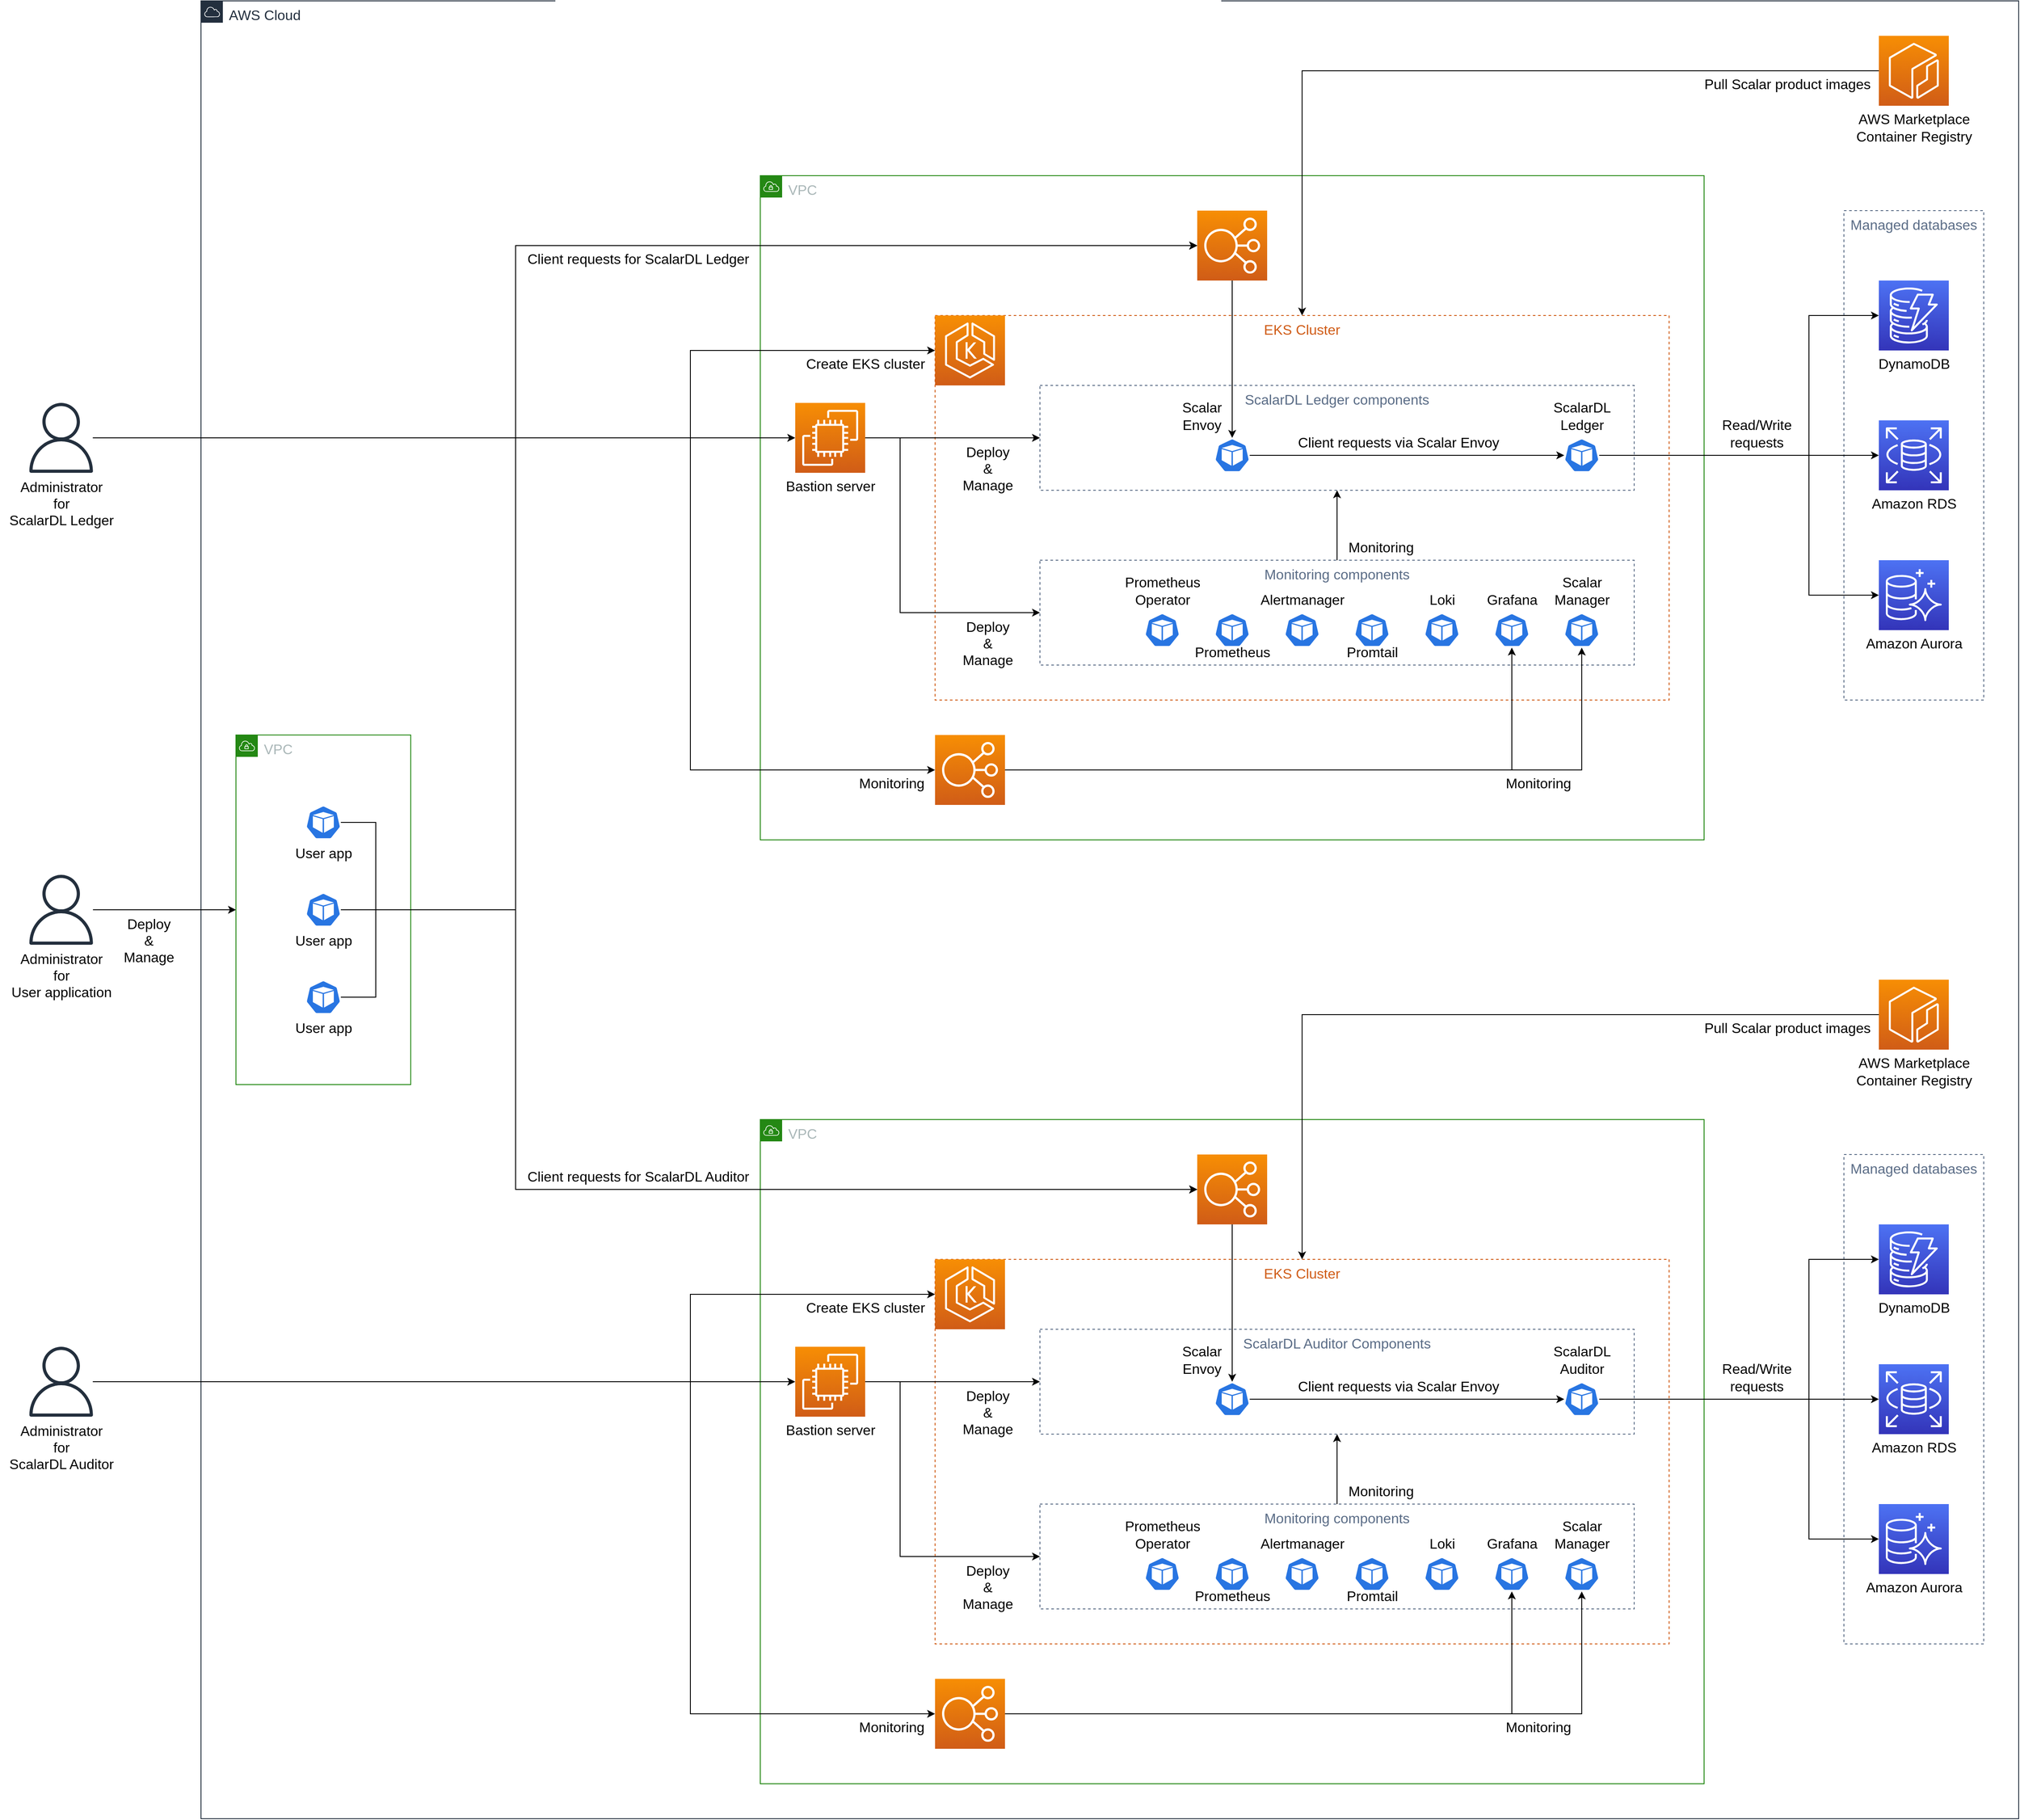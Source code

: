 <mxfile version="21.7.5" type="google">
  <diagram id="od8Rnb8N7IRgNO0WA-l_" name="ページ1">
    <mxGraphModel grid="1" page="1" gridSize="10" guides="1" tooltips="1" connect="1" arrows="1" fold="1" pageScale="1" pageWidth="827" pageHeight="1169" math="0" shadow="0">
      <root>
        <mxCell id="0" />
        <mxCell id="1" parent="0" />
        <mxCell id="UtOP1kqGwqF7ZHsXyCKP-1" style="edgeStyle=orthogonalEdgeStyle;rounded=0;orthogonalLoop=1;jettySize=auto;html=1;" edge="1" parent="1" source="HgVLZZirWQrIzzAw9O3i-4" target="Fg5_rdjPUznOXGDONwPo-4">
          <mxGeometry relative="1" as="geometry">
            <Array as="points">
              <mxPoint x="-920" y="1120" />
              <mxPoint x="-920" y="360" />
            </Array>
            <mxPoint x="-1120" y="1120.048" as="sourcePoint" />
          </mxGeometry>
        </mxCell>
        <mxCell id="UtOP1kqGwqF7ZHsXyCKP-7" style="edgeStyle=orthogonalEdgeStyle;rounded=0;orthogonalLoop=1;jettySize=auto;html=1;" edge="1" parent="1" source="HgVLZZirWQrIzzAw9O3i-4" target="kts-2amzLd4KtE07fWtA-125">
          <mxGeometry relative="1" as="geometry">
            <Array as="points">
              <mxPoint x="-920" y="1120" />
              <mxPoint x="-920" y="1440" />
            </Array>
            <mxPoint x="-1120" y="1120.048" as="sourcePoint" />
          </mxGeometry>
        </mxCell>
        <mxCell id="XumjTPw2hBYQ-sRrh7FU-17" value="EKS Cluster" style="fillColor=none;strokeColor=#D05C17;dashed=1;verticalAlign=top;fontStyle=0;fontColor=#D05C17;fontSize=16;" vertex="1" parent="1">
          <mxGeometry x="-440" y="440" width="840" height="440" as="geometry" />
        </mxCell>
        <mxCell id="XumjTPw2hBYQ-sRrh7FU-14" value="AWS Cloud" style="points=[[0,0],[0.25,0],[0.5,0],[0.75,0],[1,0],[1,0.25],[1,0.5],[1,0.75],[1,1],[0.75,1],[0.5,1],[0.25,1],[0,1],[0,0.75],[0,0.5],[0,0.25]];outlineConnect=0;gradientColor=none;html=1;whiteSpace=wrap;fontSize=16;fontStyle=0;container=0;pointerEvents=0;collapsible=0;recursiveResize=0;shape=mxgraph.aws4.group;grIcon=mxgraph.aws4.group_aws_cloud;strokeColor=#232F3E;fillColor=none;verticalAlign=top;align=left;spacingLeft=30;fontColor=#232F3E;dashed=0;movable=1;resizable=1;rotatable=1;deletable=1;editable=1;locked=0;connectable=1;" vertex="1" parent="1">
          <mxGeometry x="-1280" y="80" width="2080" height="2080" as="geometry" />
        </mxCell>
        <mxCell id="XumjTPw2hBYQ-sRrh7FU-15" value="VPC" style="points=[[0,0],[0.25,0],[0.5,0],[0.75,0],[1,0],[1,0.25],[1,0.5],[1,0.75],[1,1],[0.75,1],[0.5,1],[0.25,1],[0,1],[0,0.75],[0,0.5],[0,0.25]];outlineConnect=0;gradientColor=none;html=1;whiteSpace=wrap;fontSize=16;fontStyle=0;container=0;pointerEvents=0;collapsible=0;recursiveResize=0;shape=mxgraph.aws4.group;grIcon=mxgraph.aws4.group_vpc;strokeColor=#248814;fillColor=none;verticalAlign=top;align=left;spacingLeft=30;fontColor=#AAB7B8;dashed=0;" vertex="1" parent="1">
          <mxGeometry x="-640" y="280" width="1080" height="760" as="geometry" />
        </mxCell>
        <mxCell id="XumjTPw2hBYQ-sRrh7FU-35" style="edgeStyle=orthogonalEdgeStyle;rounded=0;orthogonalLoop=1;jettySize=auto;html=1;entryX=0;entryY=0.5;entryDx=0;entryDy=0;entryPerimeter=0;fontFamily=Helvetica;fontSize=12;fontColor=#D05C17;" edge="1" parent="1" source="XumjTPw2hBYQ-sRrh7FU-34" target="XumjTPw2hBYQ-sRrh7FU-30">
          <mxGeometry relative="1" as="geometry" />
        </mxCell>
        <mxCell id="eG7ZQN_vo8qLT-gt9y6S-61" style="edgeStyle=orthogonalEdgeStyle;rounded=0;orthogonalLoop=1;jettySize=auto;html=1;entryX=0;entryY=0.5;entryDx=0;entryDy=0;entryPerimeter=0;" edge="1" parent="1" source="XumjTPw2hBYQ-sRrh7FU-34" target="XumjTPw2hBYQ-sRrh7FU-16">
          <mxGeometry relative="1" as="geometry">
            <Array as="points">
              <mxPoint x="-720" y="580" />
              <mxPoint x="-720" y="480" />
            </Array>
          </mxGeometry>
        </mxCell>
        <mxCell id="XumjTPw2hBYQ-sRrh7FU-36" value="Managed databases" style="fillColor=none;strokeColor=#5A6C86;dashed=1;verticalAlign=top;fontStyle=0;fontColor=#5A6C86;fontFamily=Helvetica;fontSize=16;" vertex="1" parent="1">
          <mxGeometry x="600" y="320" width="160" height="560" as="geometry" />
        </mxCell>
        <mxCell id="XumjTPw2hBYQ-sRrh7FU-37" value="" style="sketch=0;points=[[0,0,0],[0.25,0,0],[0.5,0,0],[0.75,0,0],[1,0,0],[0,1,0],[0.25,1,0],[0.5,1,0],[0.75,1,0],[1,1,0],[0,0.25,0],[0,0.5,0],[0,0.75,0],[1,0.25,0],[1,0.5,0],[1,0.75,0]];outlineConnect=0;fontColor=#232F3E;gradientColor=#4D72F3;gradientDirection=north;fillColor=#3334B9;strokeColor=#ffffff;dashed=0;verticalLabelPosition=bottom;verticalAlign=top;align=center;html=1;fontSize=12;fontStyle=0;aspect=fixed;shape=mxgraph.aws4.resourceIcon;resIcon=mxgraph.aws4.dynamodb;fontFamily=Helvetica;" vertex="1" parent="1">
          <mxGeometry x="640" y="400" width="80" height="80" as="geometry" />
        </mxCell>
        <mxCell id="XumjTPw2hBYQ-sRrh7FU-38" value="" style="sketch=0;points=[[0,0,0],[0.25,0,0],[0.5,0,0],[0.75,0,0],[1,0,0],[0,1,0],[0.25,1,0],[0.5,1,0],[0.75,1,0],[1,1,0],[0,0.25,0],[0,0.5,0],[0,0.75,0],[1,0.25,0],[1,0.5,0],[1,0.75,0]];outlineConnect=0;fontColor=#232F3E;gradientColor=#4D72F3;gradientDirection=north;fillColor=#3334B9;strokeColor=#ffffff;dashed=0;verticalLabelPosition=bottom;verticalAlign=top;align=center;html=1;fontSize=12;fontStyle=0;aspect=fixed;shape=mxgraph.aws4.resourceIcon;resIcon=mxgraph.aws4.rds;fontFamily=Helvetica;" vertex="1" parent="1">
          <mxGeometry x="640" y="560" width="80" height="80" as="geometry" />
        </mxCell>
        <mxCell id="XumjTPw2hBYQ-sRrh7FU-39" value="" style="sketch=0;points=[[0,0,0],[0.25,0,0],[0.5,0,0],[0.75,0,0],[1,0,0],[0,1,0],[0.25,1,0],[0.5,1,0],[0.75,1,0],[1,1,0],[0,0.25,0],[0,0.5,0],[0,0.75,0],[1,0.25,0],[1,0.5,0],[1,0.75,0]];outlineConnect=0;fontColor=#232F3E;gradientColor=#4D72F3;gradientDirection=north;fillColor=#3334B9;strokeColor=#ffffff;dashed=0;verticalLabelPosition=bottom;verticalAlign=top;align=center;html=1;fontSize=12;fontStyle=0;aspect=fixed;shape=mxgraph.aws4.resourceIcon;resIcon=mxgraph.aws4.aurora;fontFamily=Helvetica;" vertex="1" parent="1">
          <mxGeometry x="640" y="720" width="80" height="80" as="geometry" />
        </mxCell>
        <mxCell id="eG7ZQN_vo8qLT-gt9y6S-23" style="edgeStyle=orthogonalEdgeStyle;rounded=0;orthogonalLoop=1;jettySize=auto;html=1;entryX=0;entryY=0.5;entryDx=0;entryDy=0;entryPerimeter=0;" edge="1" parent="1" source="HgVLZZirWQrIzzAw9O3i-12" target="XumjTPw2hBYQ-sRrh7FU-37">
          <mxGeometry relative="1" as="geometry">
            <Array as="points">
              <mxPoint x="560" y="600" />
              <mxPoint x="560" y="440" />
            </Array>
            <mxPoint x="320" y="600.057" as="sourcePoint" />
          </mxGeometry>
        </mxCell>
        <mxCell id="eG7ZQN_vo8qLT-gt9y6S-40" style="edgeStyle=orthogonalEdgeStyle;rounded=0;orthogonalLoop=1;jettySize=auto;html=1;" edge="1" parent="1" source="HgVLZZirWQrIzzAw9O3i-12" target="XumjTPw2hBYQ-sRrh7FU-39">
          <mxGeometry relative="1" as="geometry">
            <Array as="points">
              <mxPoint x="560" y="600" />
              <mxPoint x="560" y="760" />
            </Array>
            <mxPoint x="320" y="600.057" as="sourcePoint" />
          </mxGeometry>
        </mxCell>
        <mxCell id="eG7ZQN_vo8qLT-gt9y6S-41" style="edgeStyle=orthogonalEdgeStyle;rounded=0;orthogonalLoop=1;jettySize=auto;html=1;" edge="1" parent="1" source="HgVLZZirWQrIzzAw9O3i-12" target="XumjTPw2hBYQ-sRrh7FU-38">
          <mxGeometry relative="1" as="geometry">
            <Array as="points" />
            <mxPoint x="320" y="600.057" as="sourcePoint" />
          </mxGeometry>
        </mxCell>
        <mxCell id="XumjTPw2hBYQ-sRrh7FU-16" value="" style="sketch=0;points=[[0,0,0],[0.25,0,0],[0.5,0,0],[0.75,0,0],[1,0,0],[0,1,0],[0.25,1,0],[0.5,1,0],[0.75,1,0],[1,1,0],[0,0.25,0],[0,0.5,0],[0,0.75,0],[1,0.25,0],[1,0.5,0],[1,0.75,0]];outlineConnect=0;fontColor=#232F3E;gradientColor=#F78E04;gradientDirection=north;fillColor=#D05C17;strokeColor=#ffffff;dashed=0;verticalLabelPosition=bottom;verticalAlign=top;align=center;html=1;fontSize=12;fontStyle=0;aspect=fixed;shape=mxgraph.aws4.resourceIcon;resIcon=mxgraph.aws4.eks;" vertex="1" parent="1">
          <mxGeometry x="-440" y="440" width="80" height="80" as="geometry" />
        </mxCell>
        <mxCell id="brlSZmtD2Ir3JxHjp8Tb-2" style="edgeStyle=orthogonalEdgeStyle;rounded=0;orthogonalLoop=1;jettySize=auto;html=1;entryX=0.5;entryY=1;entryDx=0;entryDy=0;" edge="1" parent="1" source="XumjTPw2hBYQ-sRrh7FU-18" target="XumjTPw2hBYQ-sRrh7FU-22">
          <mxGeometry relative="1" as="geometry" />
        </mxCell>
        <mxCell id="XumjTPw2hBYQ-sRrh7FU-18" value="Monitoring components" style="fillColor=none;strokeColor=#5A6C86;dashed=1;verticalAlign=top;fontStyle=0;fontColor=#5A6C86;fontFamily=Helvetica;fontSize=16;" vertex="1" parent="1">
          <mxGeometry x="-320" y="720" width="680" height="120" as="geometry" />
        </mxCell>
        <mxCell id="XumjTPw2hBYQ-sRrh7FU-22" value="ScalarDL Ledger components" style="fillColor=none;strokeColor=#5A6C86;dashed=1;verticalAlign=top;fontStyle=0;fontColor=#5A6C86;fontFamily=Helvetica;fontSize=16;" vertex="1" parent="1">
          <mxGeometry x="-320" y="520" width="680" height="120" as="geometry" />
        </mxCell>
        <mxCell id="XumjTPw2hBYQ-sRrh7FU-32" value="" style="edgeStyle=orthogonalEdgeStyle;rounded=0;orthogonalLoop=1;jettySize=auto;html=1;fontFamily=Helvetica;fontSize=12;fontColor=#D05C17;exitX=1;exitY=0.5;exitDx=0;exitDy=0;exitPerimeter=0;entryX=0;entryY=0.5;entryDx=0;entryDy=0;" edge="1" parent="1" source="XumjTPw2hBYQ-sRrh7FU-30" target="XumjTPw2hBYQ-sRrh7FU-18">
          <mxGeometry relative="1" as="geometry">
            <Array as="points">
              <mxPoint x="-480" y="580" />
              <mxPoint x="-480" y="780" />
            </Array>
          </mxGeometry>
        </mxCell>
        <mxCell id="XumjTPw2hBYQ-sRrh7FU-33" value="" style="edgeStyle=orthogonalEdgeStyle;rounded=0;orthogonalLoop=1;jettySize=auto;html=1;fontFamily=Helvetica;fontSize=12;fontColor=#D05C17;entryX=0;entryY=0.5;entryDx=0;entryDy=0;exitX=1;exitY=0.5;exitDx=0;exitDy=0;exitPerimeter=0;" edge="1" parent="1" source="XumjTPw2hBYQ-sRrh7FU-30" target="XumjTPw2hBYQ-sRrh7FU-22">
          <mxGeometry relative="1" as="geometry">
            <mxPoint x="-520" y="400" as="sourcePoint" />
            <Array as="points">
              <mxPoint x="-510" y="580" />
              <mxPoint x="-510" y="580" />
            </Array>
          </mxGeometry>
        </mxCell>
        <mxCell id="XumjTPw2hBYQ-sRrh7FU-30" value="" style="sketch=0;points=[[0,0,0],[0.25,0,0],[0.5,0,0],[0.75,0,0],[1,0,0],[0,1,0],[0.25,1,0],[0.5,1,0],[0.75,1,0],[1,1,0],[0,0.25,0],[0,0.5,0],[0,0.75,0],[1,0.25,0],[1,0.5,0],[1,0.75,0]];outlineConnect=0;fontColor=#232F3E;gradientColor=#F78E04;gradientDirection=north;fillColor=#D05C17;strokeColor=#ffffff;dashed=0;verticalLabelPosition=bottom;verticalAlign=top;align=center;html=1;fontSize=12;fontStyle=0;aspect=fixed;shape=mxgraph.aws4.resourceIcon;resIcon=mxgraph.aws4.ec2;fontFamily=Helvetica;" vertex="1" parent="1">
          <mxGeometry x="-600" y="540" width="80" height="80" as="geometry" />
        </mxCell>
        <mxCell id="eG7ZQN_vo8qLT-gt9y6S-24" style="edgeStyle=orthogonalEdgeStyle;rounded=0;orthogonalLoop=1;jettySize=auto;html=1;" edge="1" parent="1" source="HgVLZZirWQrIzzAw9O3i-11" target="HgVLZZirWQrIzzAw9O3i-12">
          <mxGeometry relative="1" as="geometry">
            <mxPoint x="-80" y="600" as="sourcePoint" />
            <mxPoint x="280" y="600.057" as="targetPoint" />
          </mxGeometry>
        </mxCell>
        <mxCell id="eG7ZQN_vo8qLT-gt9y6S-35" value="Monitoring" style="text;html=1;align=center;verticalAlign=middle;resizable=0;points=[];autosize=1;strokeColor=none;fillColor=none;fontSize=16;" vertex="1" parent="1">
          <mxGeometry x="20" y="690" width="100" height="30" as="geometry" />
        </mxCell>
        <mxCell id="eG7ZQN_vo8qLT-gt9y6S-36" value="Bastion server" style="text;html=1;align=center;verticalAlign=middle;resizable=0;points=[];autosize=1;strokeColor=none;fillColor=none;fontSize=16;" vertex="1" parent="1">
          <mxGeometry x="-625" y="620.0" width="130" height="30" as="geometry" />
        </mxCell>
        <mxCell id="eG7ZQN_vo8qLT-gt9y6S-38" value="Deploy&lt;br&gt;&amp;amp;&lt;br&gt;Manage" style="text;html=1;align=center;verticalAlign=middle;resizable=0;points=[];autosize=1;strokeColor=none;fillColor=none;fontSize=16;" vertex="1" parent="1">
          <mxGeometry x="-420" y="580" width="80" height="70" as="geometry" />
        </mxCell>
        <mxCell id="eG7ZQN_vo8qLT-gt9y6S-45" style="edgeStyle=orthogonalEdgeStyle;rounded=0;orthogonalLoop=1;jettySize=auto;html=1;entryX=0.5;entryY=1;entryDx=0;entryDy=0;entryPerimeter=0;" edge="1" parent="1" source="eG7ZQN_vo8qLT-gt9y6S-44" target="HgVLZZirWQrIzzAw9O3i-20">
          <mxGeometry relative="1" as="geometry">
            <mxPoint x="300" y="812.841" as="targetPoint" />
          </mxGeometry>
        </mxCell>
        <mxCell id="eG7ZQN_vo8qLT-gt9y6S-50" style="edgeStyle=orthogonalEdgeStyle;rounded=0;orthogonalLoop=1;jettySize=auto;html=1;entryX=0.5;entryY=1;entryDx=0;entryDy=0;entryPerimeter=0;" edge="1" parent="1" source="eG7ZQN_vo8qLT-gt9y6S-44" target="HgVLZZirWQrIzzAw9O3i-26">
          <mxGeometry relative="1" as="geometry">
            <mxPoint x="220" y="812.841" as="targetPoint" />
          </mxGeometry>
        </mxCell>
        <mxCell id="eG7ZQN_vo8qLT-gt9y6S-44" value="" style="sketch=0;points=[[0,0,0],[0.25,0,0],[0.5,0,0],[0.75,0,0],[1,0,0],[0,1,0],[0.25,1,0],[0.5,1,0],[0.75,1,0],[1,1,0],[0,0.25,0],[0,0.5,0],[0,0.75,0],[1,0.25,0],[1,0.5,0],[1,0.75,0]];outlineConnect=0;fontColor=#232F3E;gradientColor=#F78E04;gradientDirection=north;fillColor=#D05C17;strokeColor=#ffffff;dashed=0;verticalLabelPosition=bottom;verticalAlign=top;align=center;html=1;fontSize=12;fontStyle=0;aspect=fixed;shape=mxgraph.aws4.resourceIcon;resIcon=mxgraph.aws4.elastic_load_balancing;" vertex="1" parent="1">
          <mxGeometry x="-440" y="920" width="80" height="80" as="geometry" />
        </mxCell>
        <mxCell id="eG7ZQN_vo8qLT-gt9y6S-49" value="Monitoring" style="text;html=1;align=center;verticalAlign=middle;resizable=0;points=[];autosize=1;strokeColor=none;fillColor=none;fontSize=16;" vertex="1" parent="1">
          <mxGeometry x="-540" y="960" width="100" height="30" as="geometry" />
        </mxCell>
        <mxCell id="tqQFtVf9cBMd6XpxgD0x-11" style="edgeStyle=orthogonalEdgeStyle;rounded=0;orthogonalLoop=1;jettySize=auto;html=1;entryX=0;entryY=0.5;entryDx=0;entryDy=0;entryPerimeter=0;" edge="1" parent="1" source="XumjTPw2hBYQ-sRrh7FU-34" target="eG7ZQN_vo8qLT-gt9y6S-44">
          <mxGeometry relative="1" as="geometry">
            <Array as="points">
              <mxPoint x="-720" y="580" />
              <mxPoint x="-720" y="960" />
            </Array>
          </mxGeometry>
        </mxCell>
        <mxCell id="eG7ZQN_vo8qLT-gt9y6S-51" value="Administrator&lt;br style=&quot;font-size: 16px;&quot;&gt;for&lt;br style=&quot;font-size: 16px;&quot;&gt;ScalarDL Ledger" style="text;html=1;align=center;verticalAlign=middle;resizable=0;points=[];autosize=1;strokeColor=none;fillColor=none;fontSize=16;" vertex="1" parent="1">
          <mxGeometry x="-1510" y="620" width="140" height="70" as="geometry" />
        </mxCell>
        <mxCell id="tqQFtVf9cBMd6XpxgD0x-10" style="edgeStyle=orthogonalEdgeStyle;rounded=0;orthogonalLoop=1;jettySize=auto;html=1;" edge="1" parent="1" source="eG7ZQN_vo8qLT-gt9y6S-53" target="XumjTPw2hBYQ-sRrh7FU-17">
          <mxGeometry relative="1" as="geometry">
            <Array as="points">
              <mxPoint x="-20" y="160" />
            </Array>
          </mxGeometry>
        </mxCell>
        <mxCell id="eG7ZQN_vo8qLT-gt9y6S-53" value="" style="sketch=0;points=[[0,0,0],[0.25,0,0],[0.5,0,0],[0.75,0,0],[1,0,0],[0,1,0],[0.25,1,0],[0.5,1,0],[0.75,1,0],[1,1,0],[0,0.25,0],[0,0.5,0],[0,0.75,0],[1,0.25,0],[1,0.5,0],[1,0.75,0]];outlineConnect=0;fontColor=#232F3E;gradientColor=#F78E04;gradientDirection=north;fillColor=#D05C17;strokeColor=#ffffff;dashed=0;verticalLabelPosition=bottom;verticalAlign=top;align=center;html=1;fontSize=12;fontStyle=0;aspect=fixed;shape=mxgraph.aws4.resourceIcon;resIcon=mxgraph.aws4.ecr;" vertex="1" parent="1">
          <mxGeometry x="640" y="120" width="80" height="80" as="geometry" />
        </mxCell>
        <mxCell id="eG7ZQN_vo8qLT-gt9y6S-55" value="AWS Marketplace&lt;br style=&quot;font-size: 16px;&quot;&gt;Container Registry" style="text;html=1;align=center;verticalAlign=middle;resizable=0;points=[];autosize=1;strokeColor=none;fillColor=none;fontSize=16;" vertex="1" parent="1">
          <mxGeometry x="600" y="200" width="160" height="50" as="geometry" />
        </mxCell>
        <mxCell id="eG7ZQN_vo8qLT-gt9y6S-57" value="Pull Scalar product images" style="text;html=1;align=center;verticalAlign=middle;resizable=0;points=[];autosize=1;strokeColor=none;fillColor=none;fontSize=16;" vertex="1" parent="1">
          <mxGeometry x="430" y="160" width="210" height="30" as="geometry" />
        </mxCell>
        <mxCell id="eG7ZQN_vo8qLT-gt9y6S-59" value="Create EKS cluster" style="text;html=1;align=center;verticalAlign=middle;resizable=0;points=[];autosize=1;strokeColor=none;fillColor=none;fontSize=16;" vertex="1" parent="1">
          <mxGeometry x="-600" y="480" width="160" height="30" as="geometry" />
        </mxCell>
        <mxCell id="eG7ZQN_vo8qLT-gt9y6S-69" value="DynamoDB" style="text;html=1;align=center;verticalAlign=middle;resizable=0;points=[];autosize=1;strokeColor=none;fillColor=none;fontSize=16;" vertex="1" parent="1">
          <mxGeometry x="625" y="480" width="110" height="30" as="geometry" />
        </mxCell>
        <mxCell id="eG7ZQN_vo8qLT-gt9y6S-70" value="Amazon RDS" style="text;html=1;align=center;verticalAlign=middle;resizable=0;points=[];autosize=1;strokeColor=none;fillColor=none;fontSize=16;" vertex="1" parent="1">
          <mxGeometry x="620" y="640" width="120" height="30" as="geometry" />
        </mxCell>
        <mxCell id="eG7ZQN_vo8qLT-gt9y6S-71" value="Amazon Aurora" style="text;html=1;align=center;verticalAlign=middle;resizable=0;points=[];autosize=1;strokeColor=none;fillColor=none;fontSize=16;" vertex="1" parent="1">
          <mxGeometry x="615" y="800" width="130" height="30" as="geometry" />
        </mxCell>
        <mxCell id="eG7ZQN_vo8qLT-gt9y6S-73" value="Client requests via Scalar Envoy" style="text;html=1;align=center;verticalAlign=middle;resizable=0;points=[];autosize=1;strokeColor=none;fillColor=none;fontSize=16;" vertex="1" parent="1">
          <mxGeometry x="-35" y="570" width="250" height="30" as="geometry" />
        </mxCell>
        <mxCell id="eG7ZQN_vo8qLT-gt9y6S-74" value="Read/Write&lt;br style=&quot;font-size: 16px;&quot;&gt;requests" style="text;html=1;align=center;verticalAlign=middle;resizable=0;points=[];autosize=1;strokeColor=none;fillColor=none;fontSize=16;" vertex="1" parent="1">
          <mxGeometry x="450" y="550.0" width="100" height="50" as="geometry" />
        </mxCell>
        <mxCell id="tqQFtVf9cBMd6XpxgD0x-13" value="Deploy&lt;br&gt;&amp;amp;&lt;br&gt;Manage" style="text;html=1;align=center;verticalAlign=middle;resizable=0;points=[];autosize=1;strokeColor=none;fillColor=none;fontSize=16;" vertex="1" parent="1">
          <mxGeometry x="-420" y="780" width="80" height="70" as="geometry" />
        </mxCell>
        <mxCell id="XumjTPw2hBYQ-sRrh7FU-34" value="" style="sketch=0;outlineConnect=0;fontColor=#232F3E;gradientColor=none;fillColor=#232F3D;strokeColor=none;dashed=0;verticalLabelPosition=bottom;verticalAlign=top;align=center;html=1;fontSize=12;fontStyle=0;aspect=fixed;pointerEvents=1;shape=mxgraph.aws4.user;fontFamily=Helvetica;" vertex="1" parent="1">
          <mxGeometry x="-1480" y="540" width="80" height="80" as="geometry" />
        </mxCell>
        <mxCell id="tqQFtVf9cBMd6XpxgD0x-21" value="Monitoring" style="text;html=1;align=center;verticalAlign=middle;resizable=0;points=[];autosize=1;strokeColor=none;fillColor=none;fontSize=16;" vertex="1" parent="1">
          <mxGeometry x="200" y="960" width="100" height="30" as="geometry" />
        </mxCell>
        <mxCell id="UtOP1kqGwqF7ZHsXyCKP-9" style="edgeStyle=orthogonalEdgeStyle;rounded=0;orthogonalLoop=1;jettySize=auto;html=1;entryX=0.5;entryY=0;entryDx=0;entryDy=0;entryPerimeter=0;" edge="1" parent="1" source="Fg5_rdjPUznOXGDONwPo-4" target="HgVLZZirWQrIzzAw9O3i-11">
          <mxGeometry relative="1" as="geometry">
            <mxPoint x="-100" y="587.159" as="targetPoint" />
          </mxGeometry>
        </mxCell>
        <mxCell id="Fg5_rdjPUznOXGDONwPo-4" value="" style="sketch=0;points=[[0,0,0],[0.25,0,0],[0.5,0,0],[0.75,0,0],[1,0,0],[0,1,0],[0.25,1,0],[0.5,1,0],[0.75,1,0],[1,1,0],[0,0.25,0],[0,0.5,0],[0,0.75,0],[1,0.25,0],[1,0.5,0],[1,0.75,0]];outlineConnect=0;fontColor=#232F3E;gradientColor=#F78E04;gradientDirection=north;fillColor=#D05C17;strokeColor=#ffffff;dashed=0;verticalLabelPosition=bottom;verticalAlign=top;align=center;html=1;fontSize=12;fontStyle=0;aspect=fixed;shape=mxgraph.aws4.resourceIcon;resIcon=mxgraph.aws4.elastic_load_balancing;" vertex="1" parent="1">
          <mxGeometry x="-140" y="320" width="80" height="80" as="geometry" />
        </mxCell>
        <mxCell id="kts-2amzLd4KtE07fWtA-66" value="EKS Cluster" style="fillColor=none;strokeColor=#D05C17;dashed=1;verticalAlign=top;fontStyle=0;fontColor=#D05C17;fontSize=16;" vertex="1" parent="1">
          <mxGeometry x="-440" y="1520" width="840" height="440" as="geometry" />
        </mxCell>
        <mxCell id="kts-2amzLd4KtE07fWtA-68" value="VPC" style="points=[[0,0],[0.25,0],[0.5,0],[0.75,0],[1,0],[1,0.25],[1,0.5],[1,0.75],[1,1],[0.75,1],[0.5,1],[0.25,1],[0,1],[0,0.75],[0,0.5],[0,0.25]];outlineConnect=0;gradientColor=none;html=1;whiteSpace=wrap;fontSize=16;fontStyle=0;container=0;pointerEvents=0;collapsible=0;recursiveResize=0;shape=mxgraph.aws4.group;grIcon=mxgraph.aws4.group_vpc;strokeColor=#248814;fillColor=none;verticalAlign=top;align=left;spacingLeft=30;fontColor=#AAB7B8;dashed=0;" vertex="1" parent="1">
          <mxGeometry x="-640" y="1360" width="1080" height="760" as="geometry" />
        </mxCell>
        <mxCell id="kts-2amzLd4KtE07fWtA-69" value="Managed databases" style="fillColor=none;strokeColor=#5A6C86;dashed=1;verticalAlign=top;fontStyle=0;fontColor=#5A6C86;fontFamily=Helvetica;fontSize=16;" vertex="1" parent="1">
          <mxGeometry x="600" y="1400" width="160" height="560" as="geometry" />
        </mxCell>
        <mxCell id="kts-2amzLd4KtE07fWtA-70" value="" style="sketch=0;points=[[0,0,0],[0.25,0,0],[0.5,0,0],[0.75,0,0],[1,0,0],[0,1,0],[0.25,1,0],[0.5,1,0],[0.75,1,0],[1,1,0],[0,0.25,0],[0,0.5,0],[0,0.75,0],[1,0.25,0],[1,0.5,0],[1,0.75,0]];outlineConnect=0;fontColor=#232F3E;gradientColor=#4D72F3;gradientDirection=north;fillColor=#3334B9;strokeColor=#ffffff;dashed=0;verticalLabelPosition=bottom;verticalAlign=top;align=center;html=1;fontSize=12;fontStyle=0;aspect=fixed;shape=mxgraph.aws4.resourceIcon;resIcon=mxgraph.aws4.dynamodb;fontFamily=Helvetica;" vertex="1" parent="1">
          <mxGeometry x="640" y="1480" width="80" height="80" as="geometry" />
        </mxCell>
        <mxCell id="kts-2amzLd4KtE07fWtA-71" value="" style="sketch=0;points=[[0,0,0],[0.25,0,0],[0.5,0,0],[0.75,0,0],[1,0,0],[0,1,0],[0.25,1,0],[0.5,1,0],[0.75,1,0],[1,1,0],[0,0.25,0],[0,0.5,0],[0,0.75,0],[1,0.25,0],[1,0.5,0],[1,0.75,0]];outlineConnect=0;fontColor=#232F3E;gradientColor=#4D72F3;gradientDirection=north;fillColor=#3334B9;strokeColor=#ffffff;dashed=0;verticalLabelPosition=bottom;verticalAlign=top;align=center;html=1;fontSize=12;fontStyle=0;aspect=fixed;shape=mxgraph.aws4.resourceIcon;resIcon=mxgraph.aws4.rds;fontFamily=Helvetica;" vertex="1" parent="1">
          <mxGeometry x="640" y="1640" width="80" height="80" as="geometry" />
        </mxCell>
        <mxCell id="kts-2amzLd4KtE07fWtA-72" value="" style="sketch=0;points=[[0,0,0],[0.25,0,0],[0.5,0,0],[0.75,0,0],[1,0,0],[0,1,0],[0.25,1,0],[0.5,1,0],[0.75,1,0],[1,1,0],[0,0.25,0],[0,0.5,0],[0,0.75,0],[1,0.25,0],[1,0.5,0],[1,0.75,0]];outlineConnect=0;fontColor=#232F3E;gradientColor=#4D72F3;gradientDirection=north;fillColor=#3334B9;strokeColor=#ffffff;dashed=0;verticalLabelPosition=bottom;verticalAlign=top;align=center;html=1;fontSize=12;fontStyle=0;aspect=fixed;shape=mxgraph.aws4.resourceIcon;resIcon=mxgraph.aws4.aurora;fontFamily=Helvetica;" vertex="1" parent="1">
          <mxGeometry x="640" y="1800" width="80" height="80" as="geometry" />
        </mxCell>
        <mxCell id="kts-2amzLd4KtE07fWtA-73" style="edgeStyle=orthogonalEdgeStyle;rounded=0;orthogonalLoop=1;jettySize=auto;html=1;entryX=0;entryY=0.5;entryDx=0;entryDy=0;entryPerimeter=0;" edge="1" parent="1" source="HgVLZZirWQrIzzAw9O3i-30" target="kts-2amzLd4KtE07fWtA-70">
          <mxGeometry relative="1" as="geometry">
            <Array as="points">
              <mxPoint x="560" y="1680" />
              <mxPoint x="560" y="1520" />
            </Array>
            <mxPoint x="320" y="1680.04" as="sourcePoint" />
          </mxGeometry>
        </mxCell>
        <mxCell id="kts-2amzLd4KtE07fWtA-74" style="edgeStyle=orthogonalEdgeStyle;rounded=0;orthogonalLoop=1;jettySize=auto;html=1;" edge="1" parent="1" source="HgVLZZirWQrIzzAw9O3i-30" target="kts-2amzLd4KtE07fWtA-72">
          <mxGeometry relative="1" as="geometry">
            <Array as="points">
              <mxPoint x="560" y="1680" />
              <mxPoint x="560" y="1840" />
            </Array>
            <mxPoint x="320" y="1680.04" as="sourcePoint" />
          </mxGeometry>
        </mxCell>
        <mxCell id="kts-2amzLd4KtE07fWtA-75" style="edgeStyle=orthogonalEdgeStyle;rounded=0;orthogonalLoop=1;jettySize=auto;html=1;" edge="1" parent="1" source="HgVLZZirWQrIzzAw9O3i-30" target="kts-2amzLd4KtE07fWtA-71">
          <mxGeometry relative="1" as="geometry">
            <Array as="points" />
            <mxPoint x="320" y="1680.04" as="sourcePoint" />
          </mxGeometry>
        </mxCell>
        <mxCell id="kts-2amzLd4KtE07fWtA-76" value="" style="sketch=0;points=[[0,0,0],[0.25,0,0],[0.5,0,0],[0.75,0,0],[1,0,0],[0,1,0],[0.25,1,0],[0.5,1,0],[0.75,1,0],[1,1,0],[0,0.25,0],[0,0.5,0],[0,0.75,0],[1,0.25,0],[1,0.5,0],[1,0.75,0]];outlineConnect=0;fontColor=#232F3E;gradientColor=#F78E04;gradientDirection=north;fillColor=#D05C17;strokeColor=#ffffff;dashed=0;verticalLabelPosition=bottom;verticalAlign=top;align=center;html=1;fontSize=12;fontStyle=0;aspect=fixed;shape=mxgraph.aws4.resourceIcon;resIcon=mxgraph.aws4.eks;" vertex="1" parent="1">
          <mxGeometry x="-440" y="1520" width="80" height="80" as="geometry" />
        </mxCell>
        <mxCell id="brlSZmtD2Ir3JxHjp8Tb-1" style="edgeStyle=orthogonalEdgeStyle;rounded=0;orthogonalLoop=1;jettySize=auto;html=1;entryX=0.5;entryY=1;entryDx=0;entryDy=0;" edge="1" parent="1" source="kts-2amzLd4KtE07fWtA-80" target="kts-2amzLd4KtE07fWtA-81">
          <mxGeometry relative="1" as="geometry" />
        </mxCell>
        <mxCell id="kts-2amzLd4KtE07fWtA-80" value="Monitoring components" style="fillColor=none;strokeColor=#5A6C86;dashed=1;verticalAlign=top;fontStyle=0;fontColor=#5A6C86;fontFamily=Helvetica;fontSize=16;" vertex="1" parent="1">
          <mxGeometry x="-320" y="1800" width="680" height="120" as="geometry" />
        </mxCell>
        <mxCell id="kts-2amzLd4KtE07fWtA-81" value="ScalarDL Auditor Components" style="fillColor=none;strokeColor=#5A6C86;dashed=1;verticalAlign=top;fontStyle=0;fontColor=#5A6C86;fontFamily=Helvetica;fontSize=16;" vertex="1" parent="1">
          <mxGeometry x="-320" y="1600" width="680" height="120" as="geometry" />
        </mxCell>
        <mxCell id="kts-2amzLd4KtE07fWtA-82" value="" style="edgeStyle=orthogonalEdgeStyle;rounded=0;orthogonalLoop=1;jettySize=auto;html=1;fontFamily=Helvetica;fontSize=12;fontColor=#D05C17;exitX=1;exitY=0.5;exitDx=0;exitDy=0;exitPerimeter=0;entryX=0;entryY=0.5;entryDx=0;entryDy=0;" edge="1" parent="1" source="kts-2amzLd4KtE07fWtA-84" target="kts-2amzLd4KtE07fWtA-80">
          <mxGeometry relative="1" as="geometry">
            <Array as="points">
              <mxPoint x="-480" y="1660" />
              <mxPoint x="-480" y="1860" />
            </Array>
          </mxGeometry>
        </mxCell>
        <mxCell id="kts-2amzLd4KtE07fWtA-83" value="" style="edgeStyle=orthogonalEdgeStyle;rounded=0;orthogonalLoop=1;jettySize=auto;html=1;fontFamily=Helvetica;fontSize=12;fontColor=#D05C17;entryX=0;entryY=0.5;entryDx=0;entryDy=0;exitX=1;exitY=0.5;exitDx=0;exitDy=0;exitPerimeter=0;" edge="1" parent="1" source="kts-2amzLd4KtE07fWtA-84" target="kts-2amzLd4KtE07fWtA-81">
          <mxGeometry relative="1" as="geometry">
            <mxPoint x="-520" y="1480" as="sourcePoint" />
            <Array as="points">
              <mxPoint x="-510" y="1660" />
              <mxPoint x="-510" y="1660" />
            </Array>
          </mxGeometry>
        </mxCell>
        <mxCell id="kts-2amzLd4KtE07fWtA-84" value="" style="sketch=0;points=[[0,0,0],[0.25,0,0],[0.5,0,0],[0.75,0,0],[1,0,0],[0,1,0],[0.25,1,0],[0.5,1,0],[0.75,1,0],[1,1,0],[0,0.25,0],[0,0.5,0],[0,0.75,0],[1,0.25,0],[1,0.5,0],[1,0.75,0]];outlineConnect=0;fontColor=#232F3E;gradientColor=#F78E04;gradientDirection=north;fillColor=#D05C17;strokeColor=#ffffff;dashed=0;verticalLabelPosition=bottom;verticalAlign=top;align=center;html=1;fontSize=12;fontStyle=0;aspect=fixed;shape=mxgraph.aws4.resourceIcon;resIcon=mxgraph.aws4.ec2;fontFamily=Helvetica;" vertex="1" parent="1">
          <mxGeometry x="-600" y="1620" width="80" height="80" as="geometry" />
        </mxCell>
        <mxCell id="kts-2amzLd4KtE07fWtA-94" style="edgeStyle=orthogonalEdgeStyle;rounded=0;orthogonalLoop=1;jettySize=auto;html=1;" edge="1" parent="1" source="HgVLZZirWQrIzzAw9O3i-31" target="HgVLZZirWQrIzzAw9O3i-30">
          <mxGeometry relative="1" as="geometry">
            <mxPoint x="-80" y="1680" as="sourcePoint" />
            <mxPoint x="280" y="1680.04" as="targetPoint" />
          </mxGeometry>
        </mxCell>
        <mxCell id="kts-2amzLd4KtE07fWtA-100" value="Monitoring" style="text;html=1;align=center;verticalAlign=middle;resizable=0;points=[];autosize=1;strokeColor=none;fillColor=none;fontSize=16;" vertex="1" parent="1">
          <mxGeometry x="20" y="1770" width="100" height="30" as="geometry" />
        </mxCell>
        <mxCell id="kts-2amzLd4KtE07fWtA-101" value="Bastion server" style="text;html=1;align=center;verticalAlign=middle;resizable=0;points=[];autosize=1;strokeColor=none;fillColor=none;fontSize=16;" vertex="1" parent="1">
          <mxGeometry x="-625" y="1700" width="130" height="30" as="geometry" />
        </mxCell>
        <mxCell id="kts-2amzLd4KtE07fWtA-102" value="Deploy&lt;br&gt;&amp;amp;&lt;br&gt;Manage" style="text;html=1;align=center;verticalAlign=middle;resizable=0;points=[];autosize=1;strokeColor=none;fillColor=none;fontSize=16;" vertex="1" parent="1">
          <mxGeometry x="-420" y="1660" width="80" height="70" as="geometry" />
        </mxCell>
        <mxCell id="kts-2amzLd4KtE07fWtA-103" style="edgeStyle=orthogonalEdgeStyle;rounded=0;orthogonalLoop=1;jettySize=auto;html=1;entryX=0.5;entryY=1;entryDx=0;entryDy=0;entryPerimeter=0;" edge="1" parent="1" source="kts-2amzLd4KtE07fWtA-105" target="HgVLZZirWQrIzzAw9O3i-40">
          <mxGeometry relative="1" as="geometry">
            <mxPoint x="300" y="1892.841" as="targetPoint" />
          </mxGeometry>
        </mxCell>
        <mxCell id="kts-2amzLd4KtE07fWtA-104" style="edgeStyle=orthogonalEdgeStyle;rounded=0;orthogonalLoop=1;jettySize=auto;html=1;entryX=0.5;entryY=1;entryDx=0;entryDy=0;entryPerimeter=0;" edge="1" parent="1" source="kts-2amzLd4KtE07fWtA-105" target="HgVLZZirWQrIzzAw9O3i-39">
          <mxGeometry relative="1" as="geometry">
            <mxPoint x="220" y="1892.841" as="targetPoint" />
          </mxGeometry>
        </mxCell>
        <mxCell id="kts-2amzLd4KtE07fWtA-105" value="" style="sketch=0;points=[[0,0,0],[0.25,0,0],[0.5,0,0],[0.75,0,0],[1,0,0],[0,1,0],[0.25,1,0],[0.5,1,0],[0.75,1,0],[1,1,0],[0,0.25,0],[0,0.5,0],[0,0.75,0],[1,0.25,0],[1,0.5,0],[1,0.75,0]];outlineConnect=0;fontColor=#232F3E;gradientColor=#F78E04;gradientDirection=north;fillColor=#D05C17;strokeColor=#ffffff;dashed=0;verticalLabelPosition=bottom;verticalAlign=top;align=center;html=1;fontSize=12;fontStyle=0;aspect=fixed;shape=mxgraph.aws4.resourceIcon;resIcon=mxgraph.aws4.elastic_load_balancing;" vertex="1" parent="1">
          <mxGeometry x="-440" y="2000" width="80" height="80" as="geometry" />
        </mxCell>
        <mxCell id="kts-2amzLd4KtE07fWtA-106" value="Monitoring" style="text;html=1;align=center;verticalAlign=middle;resizable=0;points=[];autosize=1;strokeColor=none;fillColor=none;fontSize=16;" vertex="1" parent="1">
          <mxGeometry x="-540" y="2040" width="100" height="30" as="geometry" />
        </mxCell>
        <mxCell id="kts-2amzLd4KtE07fWtA-107" style="edgeStyle=orthogonalEdgeStyle;rounded=0;orthogonalLoop=1;jettySize=auto;html=1;" edge="1" parent="1" source="kts-2amzLd4KtE07fWtA-108" target="kts-2amzLd4KtE07fWtA-66">
          <mxGeometry relative="1" as="geometry">
            <Array as="points">
              <mxPoint x="-20" y="1240" />
            </Array>
          </mxGeometry>
        </mxCell>
        <mxCell id="kts-2amzLd4KtE07fWtA-108" value="" style="sketch=0;points=[[0,0,0],[0.25,0,0],[0.5,0,0],[0.75,0,0],[1,0,0],[0,1,0],[0.25,1,0],[0.5,1,0],[0.75,1,0],[1,1,0],[0,0.25,0],[0,0.5,0],[0,0.75,0],[1,0.25,0],[1,0.5,0],[1,0.75,0]];outlineConnect=0;fontColor=#232F3E;gradientColor=#F78E04;gradientDirection=north;fillColor=#D05C17;strokeColor=#ffffff;dashed=0;verticalLabelPosition=bottom;verticalAlign=top;align=center;html=1;fontSize=12;fontStyle=0;aspect=fixed;shape=mxgraph.aws4.resourceIcon;resIcon=mxgraph.aws4.ecr;" vertex="1" parent="1">
          <mxGeometry x="640" y="1200" width="80" height="80" as="geometry" />
        </mxCell>
        <mxCell id="kts-2amzLd4KtE07fWtA-109" value="AWS Marketplace&lt;br style=&quot;font-size: 16px;&quot;&gt;Container Registry" style="text;html=1;align=center;verticalAlign=middle;resizable=0;points=[];autosize=1;strokeColor=none;fillColor=none;fontSize=16;" vertex="1" parent="1">
          <mxGeometry x="600" y="1280" width="160" height="50" as="geometry" />
        </mxCell>
        <mxCell id="kts-2amzLd4KtE07fWtA-110" value="Pull Scalar product images" style="text;html=1;align=center;verticalAlign=middle;resizable=0;points=[];autosize=1;strokeColor=none;fillColor=none;fontSize=16;" vertex="1" parent="1">
          <mxGeometry x="430" y="1240" width="210" height="30" as="geometry" />
        </mxCell>
        <mxCell id="kts-2amzLd4KtE07fWtA-111" value="Create EKS cluster" style="text;html=1;align=center;verticalAlign=middle;resizable=0;points=[];autosize=1;strokeColor=none;fillColor=none;fontSize=16;" vertex="1" parent="1">
          <mxGeometry x="-600" y="1560" width="160" height="30" as="geometry" />
        </mxCell>
        <mxCell id="kts-2amzLd4KtE07fWtA-118" value="DynamoDB" style="text;html=1;align=center;verticalAlign=middle;resizable=0;points=[];autosize=1;strokeColor=none;fillColor=none;fontSize=16;" vertex="1" parent="1">
          <mxGeometry x="625" y="1560" width="110" height="30" as="geometry" />
        </mxCell>
        <mxCell id="kts-2amzLd4KtE07fWtA-119" value="Amazon RDS" style="text;html=1;align=center;verticalAlign=middle;resizable=0;points=[];autosize=1;strokeColor=none;fillColor=none;fontSize=16;" vertex="1" parent="1">
          <mxGeometry x="620" y="1720" width="120" height="30" as="geometry" />
        </mxCell>
        <mxCell id="kts-2amzLd4KtE07fWtA-120" value="Amazon Aurora" style="text;html=1;align=center;verticalAlign=middle;resizable=0;points=[];autosize=1;strokeColor=none;fillColor=none;fontSize=16;" vertex="1" parent="1">
          <mxGeometry x="615" y="1880" width="130" height="30" as="geometry" />
        </mxCell>
        <mxCell id="kts-2amzLd4KtE07fWtA-121" value="Client requests via Scalar Envoy" style="text;html=1;align=center;verticalAlign=middle;resizable=0;points=[];autosize=1;strokeColor=none;fillColor=none;fontSize=16;" vertex="1" parent="1">
          <mxGeometry x="-35" y="1650" width="250" height="30" as="geometry" />
        </mxCell>
        <mxCell id="kts-2amzLd4KtE07fWtA-122" value="Read/Write&lt;br style=&quot;font-size: 16px;&quot;&gt;requests" style="text;html=1;align=center;verticalAlign=middle;resizable=0;points=[];autosize=1;strokeColor=none;fillColor=none;fontSize=16;" vertex="1" parent="1">
          <mxGeometry x="450" y="1630" width="100" height="50" as="geometry" />
        </mxCell>
        <mxCell id="kts-2amzLd4KtE07fWtA-123" value="Deploy&lt;br&gt;&amp;amp;&lt;br&gt;Manage" style="text;html=1;align=center;verticalAlign=middle;resizable=0;points=[];autosize=1;strokeColor=none;fillColor=none;fontSize=16;" vertex="1" parent="1">
          <mxGeometry x="-420" y="1860" width="80" height="70" as="geometry" />
        </mxCell>
        <mxCell id="kts-2amzLd4KtE07fWtA-124" value="Monitoring" style="text;html=1;align=center;verticalAlign=middle;resizable=0;points=[];autosize=1;strokeColor=none;fillColor=none;fontSize=16;" vertex="1" parent="1">
          <mxGeometry x="200" y="2040" width="100" height="30" as="geometry" />
        </mxCell>
        <mxCell id="UtOP1kqGwqF7ZHsXyCKP-10" style="edgeStyle=orthogonalEdgeStyle;rounded=0;orthogonalLoop=1;jettySize=auto;html=1;entryX=0.5;entryY=0;entryDx=0;entryDy=0;entryPerimeter=0;" edge="1" parent="1" source="kts-2amzLd4KtE07fWtA-125" target="HgVLZZirWQrIzzAw9O3i-31">
          <mxGeometry relative="1" as="geometry">
            <mxPoint x="-100" y="1667.159" as="targetPoint" />
          </mxGeometry>
        </mxCell>
        <mxCell id="kts-2amzLd4KtE07fWtA-125" value="" style="sketch=0;points=[[0,0,0],[0.25,0,0],[0.5,0,0],[0.75,0,0],[1,0,0],[0,1,0],[0.25,1,0],[0.5,1,0],[0.75,1,0],[1,1,0],[0,0.25,0],[0,0.5,0],[0,0.75,0],[1,0.25,0],[1,0.5,0],[1,0.75,0]];outlineConnect=0;fontColor=#232F3E;gradientColor=#F78E04;gradientDirection=north;fillColor=#D05C17;strokeColor=#ffffff;dashed=0;verticalLabelPosition=bottom;verticalAlign=top;align=center;html=1;fontSize=12;fontStyle=0;aspect=fixed;shape=mxgraph.aws4.resourceIcon;resIcon=mxgraph.aws4.elastic_load_balancing;" vertex="1" parent="1">
          <mxGeometry x="-140" y="1400" width="80" height="80" as="geometry" />
        </mxCell>
        <mxCell id="kts-2amzLd4KtE07fWtA-129" style="edgeStyle=orthogonalEdgeStyle;rounded=0;orthogonalLoop=1;jettySize=auto;html=1;" edge="1" parent="1" source="kts-2amzLd4KtE07fWtA-126" target="kts-2amzLd4KtE07fWtA-76">
          <mxGeometry relative="1" as="geometry">
            <Array as="points">
              <mxPoint x="-720" y="1660" />
              <mxPoint x="-720" y="1560" />
            </Array>
          </mxGeometry>
        </mxCell>
        <mxCell id="kts-2amzLd4KtE07fWtA-130" style="edgeStyle=orthogonalEdgeStyle;rounded=0;orthogonalLoop=1;jettySize=auto;html=1;" edge="1" parent="1" source="kts-2amzLd4KtE07fWtA-126" target="kts-2amzLd4KtE07fWtA-84">
          <mxGeometry relative="1" as="geometry" />
        </mxCell>
        <mxCell id="kts-2amzLd4KtE07fWtA-131" style="edgeStyle=orthogonalEdgeStyle;rounded=0;orthogonalLoop=1;jettySize=auto;html=1;" edge="1" parent="1" source="kts-2amzLd4KtE07fWtA-126" target="kts-2amzLd4KtE07fWtA-105">
          <mxGeometry relative="1" as="geometry">
            <Array as="points">
              <mxPoint x="-720" y="1660" />
              <mxPoint x="-720" y="2040" />
            </Array>
          </mxGeometry>
        </mxCell>
        <mxCell id="kts-2amzLd4KtE07fWtA-126" value="" style="sketch=0;outlineConnect=0;fontColor=#232F3E;gradientColor=none;fillColor=#232F3D;strokeColor=none;dashed=0;verticalLabelPosition=bottom;verticalAlign=top;align=center;html=1;fontSize=12;fontStyle=0;aspect=fixed;pointerEvents=1;shape=mxgraph.aws4.user;fontFamily=Helvetica;" vertex="1" parent="1">
          <mxGeometry x="-1480" y="1620" width="80" height="80" as="geometry" />
        </mxCell>
        <mxCell id="kts-2amzLd4KtE07fWtA-127" value="Administrator&lt;br style=&quot;font-size: 16px;&quot;&gt;for&lt;br style=&quot;font-size: 16px;&quot;&gt;ScalarDL Auditor" style="text;html=1;align=center;verticalAlign=middle;resizable=0;points=[];autosize=1;strokeColor=none;fillColor=none;fontSize=16;" vertex="1" parent="1">
          <mxGeometry x="-1510" y="1700" width="140" height="70" as="geometry" />
        </mxCell>
        <mxCell id="kts-2amzLd4KtE07fWtA-144" style="edgeStyle=orthogonalEdgeStyle;rounded=0;orthogonalLoop=1;jettySize=auto;html=1;entryX=0;entryY=0.5;entryDx=0;entryDy=0;" edge="1" parent="1" source="kts-2amzLd4KtE07fWtA-132" target="kts-2amzLd4KtE07fWtA-134">
          <mxGeometry relative="1" as="geometry" />
        </mxCell>
        <mxCell id="kts-2amzLd4KtE07fWtA-132" value="" style="sketch=0;outlineConnect=0;fontColor=#232F3E;gradientColor=none;fillColor=#232F3D;strokeColor=none;dashed=0;verticalLabelPosition=bottom;verticalAlign=top;align=center;html=1;fontSize=12;fontStyle=0;aspect=fixed;pointerEvents=1;shape=mxgraph.aws4.user;fontFamily=Helvetica;" vertex="1" parent="1">
          <mxGeometry x="-1480" y="1080" width="80" height="80" as="geometry" />
        </mxCell>
        <mxCell id="kts-2amzLd4KtE07fWtA-133" value="Administrator&lt;br style=&quot;font-size: 16px;&quot;&gt;for&lt;br style=&quot;font-size: 16px;&quot;&gt;User application" style="text;html=1;align=center;verticalAlign=middle;resizable=0;points=[];autosize=1;strokeColor=none;fillColor=none;fontSize=16;" vertex="1" parent="1">
          <mxGeometry x="-1510" y="1160" width="140" height="70" as="geometry" />
        </mxCell>
        <mxCell id="kts-2amzLd4KtE07fWtA-134" value="VPC" style="points=[[0,0],[0.25,0],[0.5,0],[0.75,0],[1,0],[1,0.25],[1,0.5],[1,0.75],[1,1],[0.75,1],[0.5,1],[0.25,1],[0,1],[0,0.75],[0,0.5],[0,0.25]];outlineConnect=0;gradientColor=none;html=1;whiteSpace=wrap;fontSize=16;fontStyle=0;container=0;pointerEvents=0;collapsible=0;recursiveResize=0;shape=mxgraph.aws4.group;grIcon=mxgraph.aws4.group_vpc;strokeColor=#248814;fillColor=none;verticalAlign=top;align=left;spacingLeft=30;fontColor=#AAB7B8;dashed=0;" vertex="1" parent="1">
          <mxGeometry x="-1240" y="920" width="200" height="400" as="geometry" />
        </mxCell>
        <mxCell id="UtOP1kqGwqF7ZHsXyCKP-2" style="edgeStyle=orthogonalEdgeStyle;rounded=0;orthogonalLoop=1;jettySize=auto;html=1;" edge="1" parent="1" source="HgVLZZirWQrIzzAw9O3i-5" target="Fg5_rdjPUznOXGDONwPo-4">
          <mxGeometry relative="1" as="geometry">
            <Array as="points">
              <mxPoint x="-1080" y="1020" />
              <mxPoint x="-1080" y="1120" />
              <mxPoint x="-920" y="1120" />
              <mxPoint x="-920" y="360" />
            </Array>
            <mxPoint x="-1120" y="1027.048" as="sourcePoint" />
          </mxGeometry>
        </mxCell>
        <mxCell id="UtOP1kqGwqF7ZHsXyCKP-4" style="edgeStyle=orthogonalEdgeStyle;rounded=0;orthogonalLoop=1;jettySize=auto;html=1;" edge="1" parent="1" source="HgVLZZirWQrIzzAw9O3i-5" target="kts-2amzLd4KtE07fWtA-125">
          <mxGeometry relative="1" as="geometry">
            <Array as="points">
              <mxPoint x="-1080" y="1020" />
              <mxPoint x="-1080" y="1120" />
              <mxPoint x="-920" y="1120" />
              <mxPoint x="-920" y="1440" />
            </Array>
            <mxPoint x="-1120" y="1027.048" as="sourcePoint" />
          </mxGeometry>
        </mxCell>
        <mxCell id="UtOP1kqGwqF7ZHsXyCKP-3" style="edgeStyle=orthogonalEdgeStyle;rounded=0;orthogonalLoop=1;jettySize=auto;html=1;" edge="1" parent="1" source="HgVLZZirWQrIzzAw9O3i-6" target="Fg5_rdjPUznOXGDONwPo-4">
          <mxGeometry relative="1" as="geometry">
            <Array as="points">
              <mxPoint x="-1080" y="1220" />
              <mxPoint x="-1080" y="1120" />
              <mxPoint x="-920" y="1120" />
              <mxPoint x="-920" y="360" />
            </Array>
            <mxPoint x="-1120" y="1212.952" as="sourcePoint" />
          </mxGeometry>
        </mxCell>
        <mxCell id="UtOP1kqGwqF7ZHsXyCKP-8" style="edgeStyle=orthogonalEdgeStyle;rounded=0;orthogonalLoop=1;jettySize=auto;html=1;" edge="1" parent="1" source="HgVLZZirWQrIzzAw9O3i-6" target="kts-2amzLd4KtE07fWtA-125">
          <mxGeometry relative="1" as="geometry">
            <Array as="points">
              <mxPoint x="-1080" y="1220" />
              <mxPoint x="-1080" y="1120" />
              <mxPoint x="-920" y="1120" />
              <mxPoint x="-920" y="1440" />
            </Array>
            <mxPoint x="-1120" y="1212.952" as="sourcePoint" />
          </mxGeometry>
        </mxCell>
        <mxCell id="kts-2amzLd4KtE07fWtA-145" value="Deploy&lt;br&gt;&amp;amp;&lt;br&gt;Manage" style="text;html=1;align=center;verticalAlign=middle;resizable=0;points=[];autosize=1;strokeColor=none;fillColor=none;fontSize=16;" vertex="1" parent="1">
          <mxGeometry x="-1380" y="1120" width="80" height="70" as="geometry" />
        </mxCell>
        <mxCell id="UtOP1kqGwqF7ZHsXyCKP-11" value="Client requests for ScalarDL Ledger" style="text;html=1;align=center;verticalAlign=middle;resizable=0;points=[];autosize=1;strokeColor=none;fillColor=none;fontSize=16;" vertex="1" parent="1">
          <mxGeometry x="-920" y="360" width="280" height="30" as="geometry" />
        </mxCell>
        <mxCell id="UtOP1kqGwqF7ZHsXyCKP-12" value="Client requests for ScalarDL Auditor" style="text;html=1;align=center;verticalAlign=middle;resizable=0;points=[];autosize=1;strokeColor=none;fillColor=none;fontSize=16;" vertex="1" parent="1">
          <mxGeometry x="-920" y="1410" width="280" height="30" as="geometry" />
        </mxCell>
        <mxCell id="HgVLZZirWQrIzzAw9O3i-1" value="User app" style="text;html=1;align=center;verticalAlign=middle;resizable=0;points=[];autosize=1;strokeColor=none;fillColor=none;fontSize=16;" vertex="1" parent="1">
          <mxGeometry x="-1185" y="1040" width="90" height="30" as="geometry" />
        </mxCell>
        <mxCell id="HgVLZZirWQrIzzAw9O3i-2" value="User app" style="text;html=1;align=center;verticalAlign=middle;resizable=0;points=[];autosize=1;strokeColor=none;fillColor=none;fontSize=16;" vertex="1" parent="1">
          <mxGeometry x="-1185" y="1140" width="90" height="30" as="geometry" />
        </mxCell>
        <mxCell id="HgVLZZirWQrIzzAw9O3i-3" value="User app" style="text;html=1;align=center;verticalAlign=middle;resizable=0;points=[];autosize=1;strokeColor=none;fillColor=none;fontSize=16;" vertex="1" parent="1">
          <mxGeometry x="-1185" y="1240.0" width="90" height="30" as="geometry" />
        </mxCell>
        <mxCell id="HgVLZZirWQrIzzAw9O3i-4" value="" style="sketch=0;html=1;dashed=0;whitespace=wrap;fillColor=#2875E2;strokeColor=#ffffff;points=[[0.005,0.63,0],[0.1,0.2,0],[0.9,0.2,0],[0.5,0,0],[0.995,0.63,0],[0.72,0.99,0],[0.5,1,0],[0.28,0.99,0]];verticalLabelPosition=bottom;align=center;verticalAlign=top;shape=mxgraph.kubernetes.icon;prIcon=pod" vertex="1" parent="1">
          <mxGeometry x="-1160" y="1100" width="40" height="40" as="geometry" />
        </mxCell>
        <mxCell id="HgVLZZirWQrIzzAw9O3i-5" value="" style="sketch=0;html=1;dashed=0;whitespace=wrap;fillColor=#2875E2;strokeColor=#ffffff;points=[[0.005,0.63,0],[0.1,0.2,0],[0.9,0.2,0],[0.5,0,0],[0.995,0.63,0],[0.72,0.99,0],[0.5,1,0],[0.28,0.99,0]];verticalLabelPosition=bottom;align=center;verticalAlign=top;shape=mxgraph.kubernetes.icon;prIcon=pod" vertex="1" parent="1">
          <mxGeometry x="-1160" y="1000" width="40" height="40" as="geometry" />
        </mxCell>
        <mxCell id="HgVLZZirWQrIzzAw9O3i-6" value="" style="sketch=0;html=1;dashed=0;whitespace=wrap;fillColor=#2875E2;strokeColor=#ffffff;points=[[0.005,0.63,0],[0.1,0.2,0],[0.9,0.2,0],[0.5,0,0],[0.995,0.63,0],[0.72,0.99,0],[0.5,1,0],[0.28,0.99,0]];verticalLabelPosition=bottom;align=center;verticalAlign=top;shape=mxgraph.kubernetes.icon;prIcon=pod" vertex="1" parent="1">
          <mxGeometry x="-1160" y="1200" width="40" height="40" as="geometry" />
        </mxCell>
        <mxCell id="HgVLZZirWQrIzzAw9O3i-7" value="ScalarDL&lt;br&gt;Ledger" style="text;html=1;align=center;verticalAlign=middle;resizable=0;points=[];autosize=1;strokeColor=none;fillColor=none;fontSize=16;" vertex="1" parent="1">
          <mxGeometry x="255" y="530" width="90" height="50" as="geometry" />
        </mxCell>
        <mxCell id="HgVLZZirWQrIzzAw9O3i-8" value="Scalar&lt;br&gt;Envoy" style="text;html=1;align=center;verticalAlign=middle;resizable=0;points=[];autosize=1;strokeColor=none;fillColor=none;fontSize=16;" vertex="1" parent="1">
          <mxGeometry x="-170" y="530" width="70" height="50" as="geometry" />
        </mxCell>
        <mxCell id="HgVLZZirWQrIzzAw9O3i-11" value="" style="sketch=0;html=1;dashed=0;whitespace=wrap;fillColor=#2875E2;strokeColor=#ffffff;points=[[0.005,0.63,0],[0.1,0.2,0],[0.9,0.2,0],[0.5,0,0],[0.995,0.63,0],[0.72,0.99,0],[0.5,1,0],[0.28,0.99,0]];verticalLabelPosition=bottom;align=center;verticalAlign=top;shape=mxgraph.kubernetes.icon;prIcon=pod" vertex="1" parent="1">
          <mxGeometry x="-120" y="580" width="40" height="40" as="geometry" />
        </mxCell>
        <mxCell id="HgVLZZirWQrIzzAw9O3i-12" value="" style="sketch=0;html=1;dashed=0;whitespace=wrap;fillColor=#2875E2;strokeColor=#ffffff;points=[[0.005,0.63,0],[0.1,0.2,0],[0.9,0.2,0],[0.5,0,0],[0.995,0.63,0],[0.72,0.99,0],[0.5,1,0],[0.28,0.99,0]];verticalLabelPosition=bottom;align=center;verticalAlign=top;shape=mxgraph.kubernetes.icon;prIcon=pod" vertex="1" parent="1">
          <mxGeometry x="280" y="580" width="40" height="40" as="geometry" />
        </mxCell>
        <mxCell id="HgVLZZirWQrIzzAw9O3i-13" value="Prometheus&lt;br style=&quot;font-size: 16px;&quot;&gt;Operator" style="text;html=1;align=center;verticalAlign=middle;resizable=0;points=[];autosize=1;strokeColor=none;fillColor=none;fontSize=16;" vertex="1" parent="1">
          <mxGeometry x="-235" y="730" width="110" height="50" as="geometry" />
        </mxCell>
        <mxCell id="HgVLZZirWQrIzzAw9O3i-14" value="Prometheus" style="text;html=1;align=center;verticalAlign=middle;resizable=0;points=[];autosize=1;strokeColor=none;fillColor=none;fontSize=16;" vertex="1" parent="1">
          <mxGeometry x="-155" y="810" width="110" height="30" as="geometry" />
        </mxCell>
        <mxCell id="HgVLZZirWQrIzzAw9O3i-15" value="Grafana" style="text;html=1;align=center;verticalAlign=middle;resizable=0;points=[];autosize=1;strokeColor=none;fillColor=none;fontSize=16;" vertex="1" parent="1">
          <mxGeometry x="180" y="750" width="80" height="30" as="geometry" />
        </mxCell>
        <mxCell id="HgVLZZirWQrIzzAw9O3i-16" value="Scalar&lt;br&gt;Manager" style="text;html=1;align=center;verticalAlign=middle;resizable=0;points=[];autosize=1;strokeColor=none;fillColor=none;fontSize=16;" vertex="1" parent="1">
          <mxGeometry x="255" y="730" width="90" height="50" as="geometry" />
        </mxCell>
        <mxCell id="HgVLZZirWQrIzzAw9O3i-17" value="Alertmanager" style="text;html=1;align=center;verticalAlign=middle;resizable=0;points=[];autosize=1;strokeColor=none;fillColor=none;fontSize=16;" vertex="1" parent="1">
          <mxGeometry x="-80" y="750" width="120" height="30" as="geometry" />
        </mxCell>
        <mxCell id="HgVLZZirWQrIzzAw9O3i-18" value="Loki" style="text;html=1;align=center;verticalAlign=middle;resizable=0;points=[];autosize=1;strokeColor=none;fillColor=none;fontSize=16;" vertex="1" parent="1">
          <mxGeometry x="115" y="750" width="50" height="30" as="geometry" />
        </mxCell>
        <mxCell id="HgVLZZirWQrIzzAw9O3i-19" value="Promtail" style="text;html=1;align=center;verticalAlign=middle;resizable=0;points=[];autosize=1;strokeColor=none;fillColor=none;fontSize=16;" vertex="1" parent="1">
          <mxGeometry x="20" y="810" width="80" height="30" as="geometry" />
        </mxCell>
        <mxCell id="HgVLZZirWQrIzzAw9O3i-20" value="" style="sketch=0;html=1;dashed=0;whitespace=wrap;fillColor=#2875E2;strokeColor=#ffffff;points=[[0.005,0.63,0],[0.1,0.2,0],[0.9,0.2,0],[0.5,0,0],[0.995,0.63,0],[0.72,0.99,0],[0.5,1,0],[0.28,0.99,0]];verticalLabelPosition=bottom;align=center;verticalAlign=top;shape=mxgraph.kubernetes.icon;prIcon=pod" vertex="1" parent="1">
          <mxGeometry x="280" y="780" width="40" height="40" as="geometry" />
        </mxCell>
        <mxCell id="HgVLZZirWQrIzzAw9O3i-21" value="" style="sketch=0;html=1;dashed=0;whitespace=wrap;fillColor=#2875E2;strokeColor=#ffffff;points=[[0.005,0.63,0],[0.1,0.2,0],[0.9,0.2,0],[0.5,0,0],[0.995,0.63,0],[0.72,0.99,0],[0.5,1,0],[0.28,0.99,0]];verticalLabelPosition=bottom;align=center;verticalAlign=top;shape=mxgraph.kubernetes.icon;prIcon=pod" vertex="1" parent="1">
          <mxGeometry x="-200" y="780" width="40" height="40" as="geometry" />
        </mxCell>
        <mxCell id="HgVLZZirWQrIzzAw9O3i-22" value="" style="sketch=0;html=1;dashed=0;whitespace=wrap;fillColor=#2875E2;strokeColor=#ffffff;points=[[0.005,0.63,0],[0.1,0.2,0],[0.9,0.2,0],[0.5,0,0],[0.995,0.63,0],[0.72,0.99,0],[0.5,1,0],[0.28,0.99,0]];verticalLabelPosition=bottom;align=center;verticalAlign=top;shape=mxgraph.kubernetes.icon;prIcon=pod" vertex="1" parent="1">
          <mxGeometry x="-120" y="780" width="40" height="40" as="geometry" />
        </mxCell>
        <mxCell id="HgVLZZirWQrIzzAw9O3i-23" value="" style="sketch=0;html=1;dashed=0;whitespace=wrap;fillColor=#2875E2;strokeColor=#ffffff;points=[[0.005,0.63,0],[0.1,0.2,0],[0.9,0.2,0],[0.5,0,0],[0.995,0.63,0],[0.72,0.99,0],[0.5,1,0],[0.28,0.99,0]];verticalLabelPosition=bottom;align=center;verticalAlign=top;shape=mxgraph.kubernetes.icon;prIcon=pod" vertex="1" parent="1">
          <mxGeometry x="-40" y="780" width="40" height="40" as="geometry" />
        </mxCell>
        <mxCell id="HgVLZZirWQrIzzAw9O3i-24" value="" style="sketch=0;html=1;dashed=0;whitespace=wrap;fillColor=#2875E2;strokeColor=#ffffff;points=[[0.005,0.63,0],[0.1,0.2,0],[0.9,0.2,0],[0.5,0,0],[0.995,0.63,0],[0.72,0.99,0],[0.5,1,0],[0.28,0.99,0]];verticalLabelPosition=bottom;align=center;verticalAlign=top;shape=mxgraph.kubernetes.icon;prIcon=pod" vertex="1" parent="1">
          <mxGeometry x="40" y="780" width="40" height="40" as="geometry" />
        </mxCell>
        <mxCell id="HgVLZZirWQrIzzAw9O3i-25" value="" style="sketch=0;html=1;dashed=0;whitespace=wrap;fillColor=#2875E2;strokeColor=#ffffff;points=[[0.005,0.63,0],[0.1,0.2,0],[0.9,0.2,0],[0.5,0,0],[0.995,0.63,0],[0.72,0.99,0],[0.5,1,0],[0.28,0.99,0]];verticalLabelPosition=bottom;align=center;verticalAlign=top;shape=mxgraph.kubernetes.icon;prIcon=pod" vertex="1" parent="1">
          <mxGeometry x="120" y="780" width="40" height="40" as="geometry" />
        </mxCell>
        <mxCell id="HgVLZZirWQrIzzAw9O3i-26" value="" style="sketch=0;html=1;dashed=0;whitespace=wrap;fillColor=#2875E2;strokeColor=#ffffff;points=[[0.005,0.63,0],[0.1,0.2,0],[0.9,0.2,0],[0.5,0,0],[0.995,0.63,0],[0.72,0.99,0],[0.5,1,0],[0.28,0.99,0]];verticalLabelPosition=bottom;align=center;verticalAlign=top;shape=mxgraph.kubernetes.icon;prIcon=pod" vertex="1" parent="1">
          <mxGeometry x="200" y="780" width="40" height="40" as="geometry" />
        </mxCell>
        <mxCell id="HgVLZZirWQrIzzAw9O3i-27" value="ScalarDL&lt;br&gt;Auditor" style="text;html=1;align=center;verticalAlign=middle;resizable=0;points=[];autosize=1;strokeColor=none;fillColor=none;fontSize=16;" vertex="1" parent="1">
          <mxGeometry x="255" y="1610" width="90" height="50" as="geometry" />
        </mxCell>
        <mxCell id="HgVLZZirWQrIzzAw9O3i-28" value="Scalar&lt;br&gt;Envoy" style="text;html=1;align=center;verticalAlign=middle;resizable=0;points=[];autosize=1;strokeColor=none;fillColor=none;fontSize=16;" vertex="1" parent="1">
          <mxGeometry x="-170" y="1610" width="70" height="50" as="geometry" />
        </mxCell>
        <mxCell id="HgVLZZirWQrIzzAw9O3i-30" value="" style="sketch=0;html=1;dashed=0;whitespace=wrap;fillColor=#2875E2;strokeColor=#ffffff;points=[[0.005,0.63,0],[0.1,0.2,0],[0.9,0.2,0],[0.5,0,0],[0.995,0.63,0],[0.72,0.99,0],[0.5,1,0],[0.28,0.99,0]];verticalLabelPosition=bottom;align=center;verticalAlign=top;shape=mxgraph.kubernetes.icon;prIcon=pod" vertex="1" parent="1">
          <mxGeometry x="280" y="1660" width="40" height="40" as="geometry" />
        </mxCell>
        <mxCell id="HgVLZZirWQrIzzAw9O3i-31" value="" style="sketch=0;html=1;dashed=0;whitespace=wrap;fillColor=#2875E2;strokeColor=#ffffff;points=[[0.005,0.63,0],[0.1,0.2,0],[0.9,0.2,0],[0.5,0,0],[0.995,0.63,0],[0.72,0.99,0],[0.5,1,0],[0.28,0.99,0]];verticalLabelPosition=bottom;align=center;verticalAlign=top;shape=mxgraph.kubernetes.icon;prIcon=pod" vertex="1" parent="1">
          <mxGeometry x="-120" y="1660" width="40" height="40" as="geometry" />
        </mxCell>
        <mxCell id="HgVLZZirWQrIzzAw9O3i-33" value="Prometheus&lt;br style=&quot;font-size: 16px;&quot;&gt;Operator" style="text;html=1;align=center;verticalAlign=middle;resizable=0;points=[];autosize=1;strokeColor=none;fillColor=none;fontSize=16;" vertex="1" parent="1">
          <mxGeometry x="-235" y="1810" width="110" height="50" as="geometry" />
        </mxCell>
        <mxCell id="HgVLZZirWQrIzzAw9O3i-34" value="" style="sketch=0;html=1;dashed=0;whitespace=wrap;fillColor=#2875E2;strokeColor=#ffffff;points=[[0.005,0.63,0],[0.1,0.2,0],[0.9,0.2,0],[0.5,0,0],[0.995,0.63,0],[0.72,0.99,0],[0.5,1,0],[0.28,0.99,0]];verticalLabelPosition=bottom;align=center;verticalAlign=top;shape=mxgraph.kubernetes.icon;prIcon=pod" vertex="1" parent="1">
          <mxGeometry x="-200" y="1860" width="40" height="40" as="geometry" />
        </mxCell>
        <mxCell id="HgVLZZirWQrIzzAw9O3i-35" value="" style="sketch=0;html=1;dashed=0;whitespace=wrap;fillColor=#2875E2;strokeColor=#ffffff;points=[[0.005,0.63,0],[0.1,0.2,0],[0.9,0.2,0],[0.5,0,0],[0.995,0.63,0],[0.72,0.99,0],[0.5,1,0],[0.28,0.99,0]];verticalLabelPosition=bottom;align=center;verticalAlign=top;shape=mxgraph.kubernetes.icon;prIcon=pod" vertex="1" parent="1">
          <mxGeometry x="-120" y="1860" width="40" height="40" as="geometry" />
        </mxCell>
        <mxCell id="HgVLZZirWQrIzzAw9O3i-36" value="" style="sketch=0;html=1;dashed=0;whitespace=wrap;fillColor=#2875E2;strokeColor=#ffffff;points=[[0.005,0.63,0],[0.1,0.2,0],[0.9,0.2,0],[0.5,0,0],[0.995,0.63,0],[0.72,0.99,0],[0.5,1,0],[0.28,0.99,0]];verticalLabelPosition=bottom;align=center;verticalAlign=top;shape=mxgraph.kubernetes.icon;prIcon=pod" vertex="1" parent="1">
          <mxGeometry x="-40" y="1860" width="40" height="40" as="geometry" />
        </mxCell>
        <mxCell id="HgVLZZirWQrIzzAw9O3i-37" value="" style="sketch=0;html=1;dashed=0;whitespace=wrap;fillColor=#2875E2;strokeColor=#ffffff;points=[[0.005,0.63,0],[0.1,0.2,0],[0.9,0.2,0],[0.5,0,0],[0.995,0.63,0],[0.72,0.99,0],[0.5,1,0],[0.28,0.99,0]];verticalLabelPosition=bottom;align=center;verticalAlign=top;shape=mxgraph.kubernetes.icon;prIcon=pod" vertex="1" parent="1">
          <mxGeometry x="40" y="1860" width="40" height="40" as="geometry" />
        </mxCell>
        <mxCell id="HgVLZZirWQrIzzAw9O3i-38" value="" style="sketch=0;html=1;dashed=0;whitespace=wrap;fillColor=#2875E2;strokeColor=#ffffff;points=[[0.005,0.63,0],[0.1,0.2,0],[0.9,0.2,0],[0.5,0,0],[0.995,0.63,0],[0.72,0.99,0],[0.5,1,0],[0.28,0.99,0]];verticalLabelPosition=bottom;align=center;verticalAlign=top;shape=mxgraph.kubernetes.icon;prIcon=pod" vertex="1" parent="1">
          <mxGeometry x="120" y="1860" width="40" height="40" as="geometry" />
        </mxCell>
        <mxCell id="HgVLZZirWQrIzzAw9O3i-39" value="" style="sketch=0;html=1;dashed=0;whitespace=wrap;fillColor=#2875E2;strokeColor=#ffffff;points=[[0.005,0.63,0],[0.1,0.2,0],[0.9,0.2,0],[0.5,0,0],[0.995,0.63,0],[0.72,0.99,0],[0.5,1,0],[0.28,0.99,0]];verticalLabelPosition=bottom;align=center;verticalAlign=top;shape=mxgraph.kubernetes.icon;prIcon=pod" vertex="1" parent="1">
          <mxGeometry x="200" y="1860" width="40" height="40" as="geometry" />
        </mxCell>
        <mxCell id="HgVLZZirWQrIzzAw9O3i-40" value="" style="sketch=0;html=1;dashed=0;whitespace=wrap;fillColor=#2875E2;strokeColor=#ffffff;points=[[0.005,0.63,0],[0.1,0.2,0],[0.9,0.2,0],[0.5,0,0],[0.995,0.63,0],[0.72,0.99,0],[0.5,1,0],[0.28,0.99,0]];verticalLabelPosition=bottom;align=center;verticalAlign=top;shape=mxgraph.kubernetes.icon;prIcon=pod" vertex="1" parent="1">
          <mxGeometry x="280" y="1860" width="40" height="40" as="geometry" />
        </mxCell>
        <mxCell id="HgVLZZirWQrIzzAw9O3i-41" value="Prometheus" style="text;html=1;align=center;verticalAlign=middle;resizable=0;points=[];autosize=1;strokeColor=none;fillColor=none;fontSize=16;" vertex="1" parent="1">
          <mxGeometry x="-155" y="1890" width="110" height="30" as="geometry" />
        </mxCell>
        <mxCell id="HgVLZZirWQrIzzAw9O3i-42" value="Alertmanager" style="text;html=1;align=center;verticalAlign=middle;resizable=0;points=[];autosize=1;strokeColor=none;fillColor=none;fontSize=16;" vertex="1" parent="1">
          <mxGeometry x="-80" y="1830" width="120" height="30" as="geometry" />
        </mxCell>
        <mxCell id="HgVLZZirWQrIzzAw9O3i-43" value="Promtail" style="text;html=1;align=center;verticalAlign=middle;resizable=0;points=[];autosize=1;strokeColor=none;fillColor=none;fontSize=16;" vertex="1" parent="1">
          <mxGeometry x="20" y="1890" width="80" height="30" as="geometry" />
        </mxCell>
        <mxCell id="HgVLZZirWQrIzzAw9O3i-44" value="Loki" style="text;html=1;align=center;verticalAlign=middle;resizable=0;points=[];autosize=1;strokeColor=none;fillColor=none;fontSize=16;" vertex="1" parent="1">
          <mxGeometry x="115" y="1830" width="50" height="30" as="geometry" />
        </mxCell>
        <mxCell id="HgVLZZirWQrIzzAw9O3i-45" value="Grafana" style="text;html=1;align=center;verticalAlign=middle;resizable=0;points=[];autosize=1;strokeColor=none;fillColor=none;fontSize=16;" vertex="1" parent="1">
          <mxGeometry x="180" y="1830" width="80" height="30" as="geometry" />
        </mxCell>
        <mxCell id="HgVLZZirWQrIzzAw9O3i-46" value="Scalar&lt;br&gt;Manager" style="text;html=1;align=center;verticalAlign=middle;resizable=0;points=[];autosize=1;strokeColor=none;fillColor=none;fontSize=16;" vertex="1" parent="1">
          <mxGeometry x="255" y="1810" width="90" height="50" as="geometry" />
        </mxCell>
      </root>
    </mxGraphModel>
  </diagram>
</mxfile>
